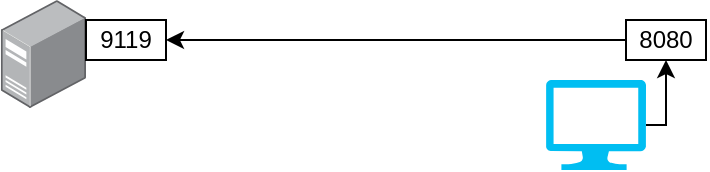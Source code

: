 <mxfile version="24.7.6">
  <diagram name="Página-1" id="QtPSpRnuiM47yX5Z4GX7">
    <mxGraphModel dx="660" dy="373" grid="1" gridSize="10" guides="1" tooltips="1" connect="1" arrows="1" fold="1" page="1" pageScale="1" pageWidth="827" pageHeight="1169" math="0" shadow="0">
      <root>
        <mxCell id="0" />
        <mxCell id="1" parent="0" />
        <mxCell id="M6-WJv1cJtjf_hHQN4af-7" style="edgeStyle=orthogonalEdgeStyle;rounded=0;orthogonalLoop=1;jettySize=auto;html=1;exitX=1;exitY=0.5;exitDx=0;exitDy=0;exitPerimeter=0;entryX=0.5;entryY=1;entryDx=0;entryDy=0;" parent="1" source="M6-WJv1cJtjf_hHQN4af-3" target="M6-WJv1cJtjf_hHQN4af-5" edge="1">
          <mxGeometry relative="1" as="geometry" />
        </mxCell>
        <mxCell id="M6-WJv1cJtjf_hHQN4af-3" value="" style="verticalLabelPosition=bottom;html=1;verticalAlign=top;align=center;strokeColor=none;fillColor=#00BEF2;shape=mxgraph.azure.computer;pointerEvents=1;" parent="1" vertex="1">
          <mxGeometry x="530" y="580" width="50" height="45" as="geometry" />
        </mxCell>
        <mxCell id="M6-WJv1cJtjf_hHQN4af-4" value="" style="image;points=[];aspect=fixed;html=1;align=center;shadow=0;dashed=0;image=img/lib/allied_telesis/computer_and_terminals/Server_Desktop.svg;" parent="1" vertex="1">
          <mxGeometry x="257.4" y="540" width="42.6" height="54" as="geometry" />
        </mxCell>
        <mxCell id="M6-WJv1cJtjf_hHQN4af-12" style="edgeStyle=orthogonalEdgeStyle;rounded=0;orthogonalLoop=1;jettySize=auto;html=1;entryX=1;entryY=0.5;entryDx=0;entryDy=0;" parent="1" source="M6-WJv1cJtjf_hHQN4af-5" target="M6-WJv1cJtjf_hHQN4af-6" edge="1">
          <mxGeometry relative="1" as="geometry" />
        </mxCell>
        <mxCell id="M6-WJv1cJtjf_hHQN4af-5" value="8080" style="rounded=0;whiteSpace=wrap;html=1;" parent="1" vertex="1">
          <mxGeometry x="570" y="550" width="40" height="20" as="geometry" />
        </mxCell>
        <mxCell id="M6-WJv1cJtjf_hHQN4af-6" value="9119" style="rounded=0;whiteSpace=wrap;html=1;" parent="1" vertex="1">
          <mxGeometry x="300" y="550" width="40" height="20" as="geometry" />
        </mxCell>
      </root>
    </mxGraphModel>
  </diagram>
</mxfile>
